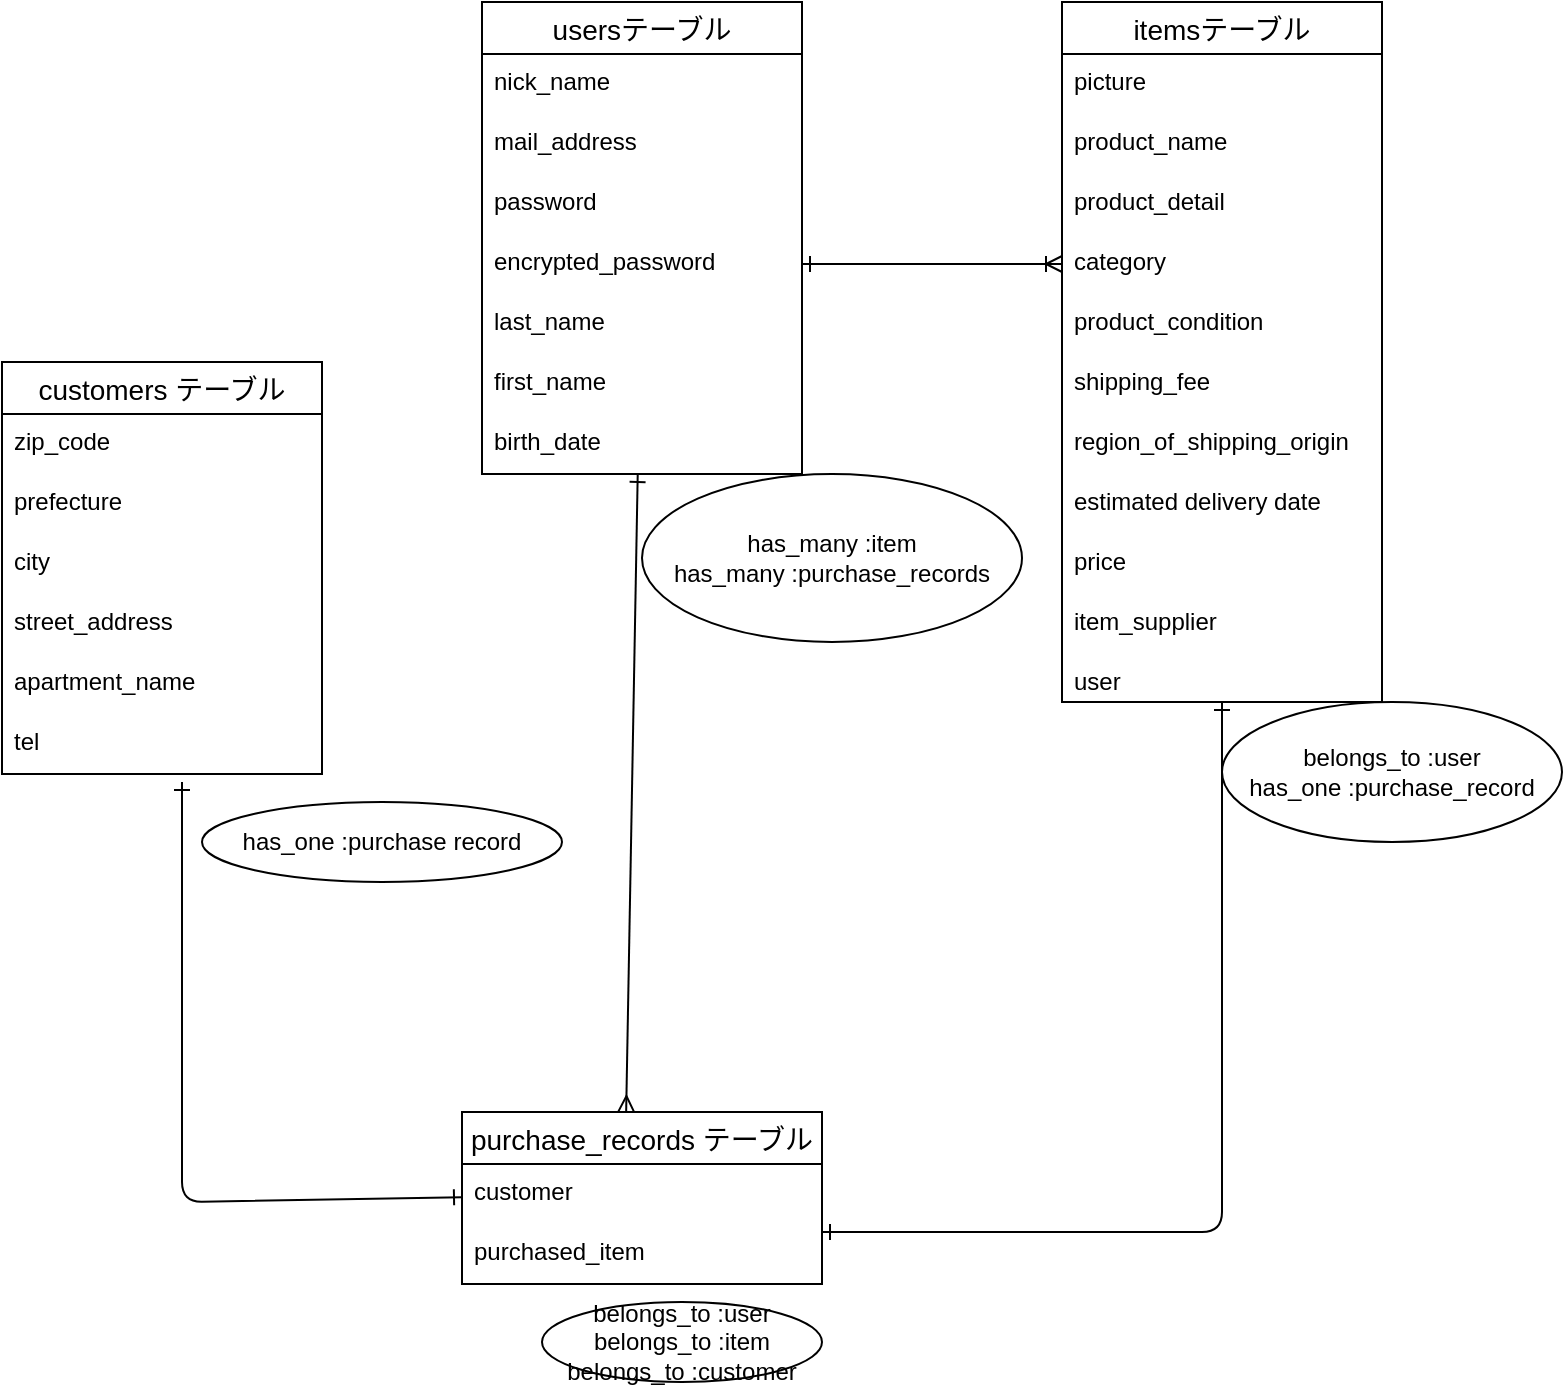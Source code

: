 <mxfile>
    <diagram id="jbULkYexxFl3mJzV5O-v" name="ページ1">
        <mxGraphModel dx="702" dy="436" grid="1" gridSize="10" guides="1" tooltips="1" connect="1" arrows="1" fold="1" page="1" pageScale="1" pageWidth="827" pageHeight="1169" math="0" shadow="0">
            <root>
                <mxCell id="0"/>
                <mxCell id="1" parent="0"/>
                <mxCell id="72" style="edgeStyle=none;html=1;strokeWidth=1;startArrow=ERone;startFill=0;endArrow=ERmany;endFill=0;entryX=0.456;entryY=0;entryDx=0;entryDy=0;entryPerimeter=0;rounded=0;" edge="1" parent="1" source="2" target="44">
                    <mxGeometry relative="1" as="geometry"/>
                </mxCell>
                <mxCell id="2" value="usersテーブル" style="swimlane;fontStyle=0;childLayout=stackLayout;horizontal=1;startSize=26;horizontalStack=0;resizeParent=1;resizeParentMax=0;resizeLast=0;collapsible=1;marginBottom=0;align=center;fontSize=14;rounded=0;" vertex="1" parent="1">
                    <mxGeometry x="280" y="30" width="160" height="236" as="geometry"/>
                </mxCell>
                <mxCell id="3" value="nick_name" style="text;strokeColor=none;fillColor=none;spacingLeft=4;spacingRight=4;overflow=hidden;rotatable=0;points=[[0,0.5],[1,0.5]];portConstraint=eastwest;fontSize=12;rounded=0;" vertex="1" parent="2">
                    <mxGeometry y="26" width="160" height="30" as="geometry"/>
                </mxCell>
                <mxCell id="4" value="mail_address" style="text;strokeColor=none;fillColor=none;spacingLeft=4;spacingRight=4;overflow=hidden;rotatable=0;points=[[0,0.5],[1,0.5]];portConstraint=eastwest;fontSize=12;rounded=0;" vertex="1" parent="2">
                    <mxGeometry y="56" width="160" height="30" as="geometry"/>
                </mxCell>
                <mxCell id="5" value="password" style="text;strokeColor=none;fillColor=none;spacingLeft=4;spacingRight=4;overflow=hidden;rotatable=0;points=[[0,0.5],[1,0.5]];portConstraint=eastwest;fontSize=12;rounded=0;" vertex="1" parent="2">
                    <mxGeometry y="86" width="160" height="30" as="geometry"/>
                </mxCell>
                <mxCell id="80" value="encrypted_password" style="text;strokeColor=none;fillColor=none;spacingLeft=4;spacingRight=4;overflow=hidden;rotatable=0;points=[[0,0.5],[1,0.5]];portConstraint=eastwest;fontSize=12;" vertex="1" parent="2">
                    <mxGeometry y="116" width="160" height="30" as="geometry"/>
                </mxCell>
                <mxCell id="83" value="last_name" style="text;strokeColor=none;fillColor=none;spacingLeft=4;spacingRight=4;overflow=hidden;rotatable=0;points=[[0,0.5],[1,0.5]];portConstraint=eastwest;fontSize=12;" vertex="1" parent="2">
                    <mxGeometry y="146" width="160" height="30" as="geometry"/>
                </mxCell>
                <mxCell id="84" value="first_name" style="text;strokeColor=none;fillColor=none;spacingLeft=4;spacingRight=4;overflow=hidden;rotatable=0;points=[[0,0.5],[1,0.5]];portConstraint=eastwest;fontSize=12;" vertex="1" parent="2">
                    <mxGeometry y="176" width="160" height="30" as="geometry"/>
                </mxCell>
                <mxCell id="82" value="birth_date" style="text;strokeColor=none;fillColor=none;spacingLeft=4;spacingRight=4;overflow=hidden;rotatable=0;points=[[0,0.5],[1,0.5]];portConstraint=eastwest;fontSize=12;" vertex="1" parent="2">
                    <mxGeometry y="206" width="160" height="30" as="geometry"/>
                </mxCell>
                <mxCell id="10" value="itemsテーブル" style="swimlane;fontStyle=0;childLayout=stackLayout;horizontal=1;startSize=26;horizontalStack=0;resizeParent=1;resizeParentMax=0;resizeLast=0;collapsible=1;marginBottom=0;align=center;fontSize=14;rounded=0;" vertex="1" parent="1">
                    <mxGeometry x="570" y="30" width="160" height="350" as="geometry"/>
                </mxCell>
                <mxCell id="85" value="picture" style="text;strokeColor=none;fillColor=none;spacingLeft=4;spacingRight=4;overflow=hidden;rotatable=0;points=[[0,0.5],[1,0.5]];portConstraint=eastwest;fontSize=12;" vertex="1" parent="10">
                    <mxGeometry y="26" width="160" height="30" as="geometry"/>
                </mxCell>
                <mxCell id="55" value="product_name" style="text;strokeColor=none;fillColor=none;spacingLeft=4;spacingRight=4;overflow=hidden;rotatable=0;points=[[0,0.5],[1,0.5]];portConstraint=eastwest;fontSize=12;rounded=0;" vertex="1" parent="10">
                    <mxGeometry y="56" width="160" height="30" as="geometry"/>
                </mxCell>
                <mxCell id="86" value="product_detail" style="text;strokeColor=none;fillColor=none;spacingLeft=4;spacingRight=4;overflow=hidden;rotatable=0;points=[[0,0.5],[1,0.5]];portConstraint=eastwest;fontSize=12;" vertex="1" parent="10">
                    <mxGeometry y="86" width="160" height="30" as="geometry"/>
                </mxCell>
                <mxCell id="78" value="category" style="text;strokeColor=none;fillColor=none;spacingLeft=4;spacingRight=4;overflow=hidden;rotatable=0;points=[[0,0.5],[1,0.5]];portConstraint=eastwest;fontSize=12;rounded=0;" vertex="1" parent="10">
                    <mxGeometry y="116" width="160" height="30" as="geometry"/>
                </mxCell>
                <mxCell id="87" value="product_condition" style="text;strokeColor=none;fillColor=none;spacingLeft=4;spacingRight=4;overflow=hidden;rotatable=0;points=[[0,0.5],[1,0.5]];portConstraint=eastwest;fontSize=12;" vertex="1" parent="10">
                    <mxGeometry y="146" width="160" height="30" as="geometry"/>
                </mxCell>
                <mxCell id="88" value="shipping_fee" style="text;strokeColor=none;fillColor=none;spacingLeft=4;spacingRight=4;overflow=hidden;rotatable=0;points=[[0,0.5],[1,0.5]];portConstraint=eastwest;fontSize=12;" vertex="1" parent="10">
                    <mxGeometry y="176" width="160" height="30" as="geometry"/>
                </mxCell>
                <mxCell id="89" value="region_of_shipping_origin" style="text;strokeColor=none;fillColor=none;spacingLeft=4;spacingRight=4;overflow=hidden;rotatable=0;points=[[0,0.5],[1,0.5]];portConstraint=eastwest;fontSize=12;" vertex="1" parent="10">
                    <mxGeometry y="206" width="160" height="30" as="geometry"/>
                </mxCell>
                <mxCell id="90" value="estimated delivery date" style="text;strokeColor=none;fillColor=none;spacingLeft=4;spacingRight=4;overflow=hidden;rotatable=0;points=[[0,0.5],[1,0.5]];portConstraint=eastwest;fontSize=12;" vertex="1" parent="10">
                    <mxGeometry y="236" width="160" height="30" as="geometry"/>
                </mxCell>
                <mxCell id="56" value="price" style="text;strokeColor=none;fillColor=none;spacingLeft=4;spacingRight=4;overflow=hidden;rotatable=0;points=[[0,0.5],[1,0.5]];portConstraint=eastwest;fontSize=12;rounded=0;" vertex="1" parent="10">
                    <mxGeometry y="266" width="160" height="30" as="geometry"/>
                </mxCell>
                <mxCell id="53" value="item_supplier" style="text;strokeColor=none;fillColor=none;spacingLeft=4;spacingRight=4;overflow=hidden;rotatable=0;points=[[0,0.5],[1,0.5]];portConstraint=eastwest;fontSize=12;rounded=0;" vertex="1" parent="10">
                    <mxGeometry y="296" width="160" height="30" as="geometry"/>
                </mxCell>
                <mxCell id="76" value="user" style="text;strokeColor=none;fillColor=none;spacingLeft=4;spacingRight=4;overflow=hidden;rotatable=0;points=[[0,0.5],[1,0.5]];portConstraint=eastwest;fontSize=12;rounded=0;" vertex="1" parent="10">
                    <mxGeometry y="326" width="160" height="24" as="geometry"/>
                </mxCell>
                <mxCell id="14" value="customers テーブル" style="swimlane;fontStyle=0;childLayout=stackLayout;horizontal=1;startSize=26;horizontalStack=0;resizeParent=1;resizeParentMax=0;resizeLast=0;collapsible=1;marginBottom=0;align=center;fontSize=14;rounded=0;" vertex="1" parent="1">
                    <mxGeometry x="40" y="210" width="160" height="206" as="geometry"/>
                </mxCell>
                <mxCell id="15" value="zip_code" style="text;strokeColor=none;fillColor=none;spacingLeft=4;spacingRight=4;overflow=hidden;rotatable=0;points=[[0,0.5],[1,0.5]];portConstraint=eastwest;fontSize=12;rounded=0;" vertex="1" parent="14">
                    <mxGeometry y="26" width="160" height="30" as="geometry"/>
                </mxCell>
                <mxCell id="41" value="prefecture" style="text;strokeColor=none;fillColor=none;spacingLeft=4;spacingRight=4;overflow=hidden;rotatable=0;points=[[0,0.5],[1,0.5]];portConstraint=eastwest;fontSize=12;rounded=0;" vertex="1" parent="14">
                    <mxGeometry y="56" width="160" height="30" as="geometry"/>
                </mxCell>
                <mxCell id="16" value="city" style="text;strokeColor=none;fillColor=none;spacingLeft=4;spacingRight=4;overflow=hidden;rotatable=0;points=[[0,0.5],[1,0.5]];portConstraint=eastwest;fontSize=12;rounded=0;" vertex="1" parent="14">
                    <mxGeometry y="86" width="160" height="30" as="geometry"/>
                </mxCell>
                <mxCell id="17" value="street_address" style="text;strokeColor=none;fillColor=none;spacingLeft=4;spacingRight=4;overflow=hidden;rotatable=0;points=[[0,0.5],[1,0.5]];portConstraint=eastwest;fontSize=12;rounded=0;" vertex="1" parent="14">
                    <mxGeometry y="116" width="160" height="30" as="geometry"/>
                </mxCell>
                <mxCell id="91" value="apartment_name" style="text;strokeColor=none;fillColor=none;spacingLeft=4;spacingRight=4;overflow=hidden;rotatable=0;points=[[0,0.5],[1,0.5]];portConstraint=eastwest;fontSize=12;" vertex="1" parent="14">
                    <mxGeometry y="146" width="160" height="30" as="geometry"/>
                </mxCell>
                <mxCell id="43" value="tel" style="text;strokeColor=none;fillColor=none;spacingLeft=4;spacingRight=4;overflow=hidden;rotatable=0;points=[[0,0.5],[1,0.5]];portConstraint=eastwest;fontSize=12;rounded=0;" vertex="1" parent="14">
                    <mxGeometry y="176" width="160" height="30" as="geometry"/>
                </mxCell>
                <mxCell id="44" value="purchase_records テーブル" style="swimlane;fontStyle=0;childLayout=stackLayout;horizontal=1;startSize=26;horizontalStack=0;resizeParent=1;resizeParentMax=0;resizeLast=0;collapsible=1;marginBottom=0;align=center;fontSize=14;strokeColor=default;rounded=0;" vertex="1" parent="1">
                    <mxGeometry x="270" y="585" width="180" height="86" as="geometry"/>
                </mxCell>
                <mxCell id="45" value="customer" style="text;strokeColor=none;fillColor=none;spacingLeft=4;spacingRight=4;overflow=hidden;rotatable=0;points=[[0,0.5],[1,0.5]];portConstraint=eastwest;fontSize=12;rounded=0;" vertex="1" parent="44">
                    <mxGeometry y="26" width="180" height="30" as="geometry"/>
                </mxCell>
                <mxCell id="46" value="purchased_item" style="text;strokeColor=none;fillColor=none;spacingLeft=4;spacingRight=4;overflow=hidden;rotatable=0;points=[[0,0.5],[1,0.5]];portConstraint=eastwest;fontSize=12;rounded=0;" vertex="1" parent="44">
                    <mxGeometry y="56" width="180" height="30" as="geometry"/>
                </mxCell>
                <mxCell id="77" style="edgeStyle=none;html=1;entryX=0;entryY=0.5;entryDx=0;entryDy=0;strokeWidth=1;startArrow=ERone;startFill=0;endArrow=ERoneToMany;endFill=0;rounded=0;exitX=1;exitY=0.5;exitDx=0;exitDy=0;" edge="1" parent="1" source="80" target="78">
                    <mxGeometry relative="1" as="geometry">
                        <mxPoint x="570" y="71" as="targetPoint"/>
                    </mxGeometry>
                </mxCell>
                <mxCell id="93" value="has_many :item&lt;br&gt;has_many :purchase_records" style="ellipse;whiteSpace=wrap;html=1;align=center;strokeColor=default;" vertex="1" parent="1">
                    <mxGeometry x="360" y="266" width="190" height="84" as="geometry"/>
                </mxCell>
                <mxCell id="95" style="edgeStyle=none;html=1;strokeWidth=1;startArrow=ERone;startFill=0;endArrow=ERone;endFill=0;" edge="1" parent="1">
                    <mxGeometry relative="1" as="geometry">
                        <mxPoint x="650" y="380" as="sourcePoint"/>
                        <mxPoint x="450" y="645" as="targetPoint"/>
                        <Array as="points">
                            <mxPoint x="650" y="645"/>
                        </Array>
                    </mxGeometry>
                </mxCell>
                <mxCell id="96" style="edgeStyle=none;html=1;strokeWidth=1;startArrow=ERone;startFill=0;endArrow=ERone;endFill=0;" edge="1" parent="1" source="45">
                    <mxGeometry relative="1" as="geometry">
                        <mxPoint x="130" y="420" as="targetPoint"/>
                        <Array as="points">
                            <mxPoint x="130" y="630"/>
                        </Array>
                    </mxGeometry>
                </mxCell>
                <mxCell id="99" value="belongs_to :user&lt;br style=&quot;border-color: var(--border-color);&quot;&gt;has_one :purchase_record" style="ellipse;whiteSpace=wrap;html=1;align=center;strokeColor=default;" vertex="1" parent="1">
                    <mxGeometry x="650" y="380" width="170" height="70" as="geometry"/>
                </mxCell>
                <mxCell id="101" value="belongs_to :user&lt;br&gt;belongs_to :item&lt;br&gt;belongs_to :customer" style="ellipse;whiteSpace=wrap;html=1;align=center;strokeColor=default;" vertex="1" parent="1">
                    <mxGeometry x="310" y="680" width="140" height="40" as="geometry"/>
                </mxCell>
                <mxCell id="102" value="has_one :purchase record" style="ellipse;whiteSpace=wrap;html=1;align=center;strokeColor=default;" vertex="1" parent="1">
                    <mxGeometry x="140" y="430" width="180" height="40" as="geometry"/>
                </mxCell>
            </root>
        </mxGraphModel>
    </diagram>
</mxfile>